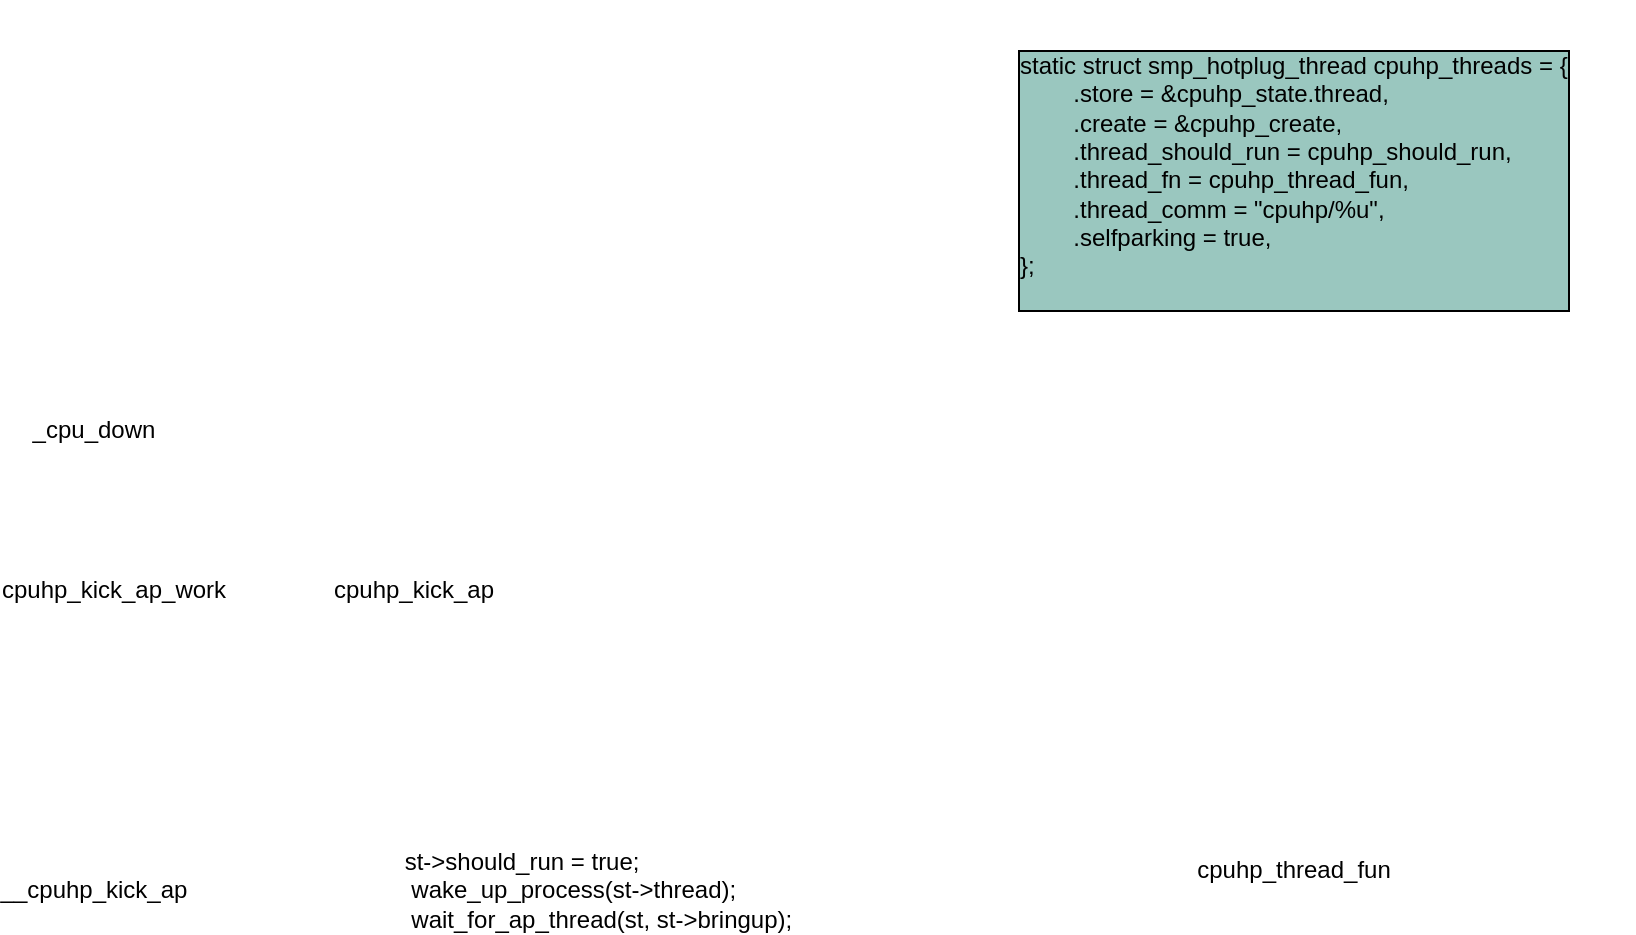 <mxfile version="24.0.7" type="github">
  <diagram name="第 1 页" id="pjOkcReL81XWh3SlLAwN">
    <mxGraphModel dx="2061" dy="1740" grid="1" gridSize="10" guides="0" tooltips="1" connect="1" arrows="1" fold="1" page="0" pageScale="1" pageWidth="827" pageHeight="1169" background="none" math="0" shadow="0">
      <root>
        <mxCell id="0" />
        <mxCell id="1" parent="0" />
        <mxCell id="pkQL5LsBE871X-KeNn5A-4" value="_cpu_down" style="text;strokeColor=none;align=center;fillColor=none;html=1;verticalAlign=middle;whiteSpace=wrap;rounded=0;" vertex="1" parent="1">
          <mxGeometry x="-120" y="-340" width="80" height="30" as="geometry" />
        </mxCell>
        <mxCell id="pkQL5LsBE871X-KeNn5A-5" value="cpuhp_kick_ap_work" style="text;strokeColor=none;align=center;fillColor=none;html=1;verticalAlign=middle;whiteSpace=wrap;rounded=0;" vertex="1" parent="1">
          <mxGeometry x="-100" y="-260" width="60" height="30" as="geometry" />
        </mxCell>
        <mxCell id="pkQL5LsBE871X-KeNn5A-6" value="cpuhp_kick_ap" style="text;strokeColor=none;align=center;fillColor=none;html=1;verticalAlign=middle;whiteSpace=wrap;rounded=0;" vertex="1" parent="1">
          <mxGeometry x="50" y="-260" width="60" height="30" as="geometry" />
        </mxCell>
        <mxCell id="pkQL5LsBE871X-KeNn5A-8" value="__cpuhp_kick_ap" style="text;strokeColor=none;align=center;fillColor=none;html=1;verticalAlign=middle;whiteSpace=wrap;rounded=0;" vertex="1" parent="1">
          <mxGeometry x="-110" y="-110" width="60" height="30" as="geometry" />
        </mxCell>
        <mxCell id="pkQL5LsBE871X-KeNn5A-9" value="&lt;div&gt;&amp;nbsp; &amp;nbsp; &amp;nbsp; &amp;nbsp;st-&amp;gt;should_run = true;&lt;/div&gt;&lt;div&gt;&lt;span style=&quot;white-space: normal;&quot;&gt;&lt;span style=&quot;white-space:pre&quot;&gt;&#x9;&lt;/span&gt;wake_up_process(st-&amp;gt;thread);&lt;/span&gt;&lt;/div&gt;&lt;div&gt;&lt;span style=&quot;white-space: normal;&quot;&gt;&lt;span style=&quot;white-space:pre&quot;&gt;&#x9;&lt;/span&gt;wait_for_ap_thread(st, st-&amp;gt;bringup);&lt;/span&gt;&lt;/div&gt;" style="text;strokeColor=none;align=left;fillColor=none;html=1;verticalAlign=middle;whiteSpace=wrap;rounded=0;" vertex="1" parent="1">
          <mxGeometry x="50" y="-110" width="300" height="30" as="geometry" />
        </mxCell>
        <mxCell id="pkQL5LsBE871X-KeNn5A-10" value="&lt;div&gt;static struct smp_hotplug_thread cpuhp_threads = {&lt;/div&gt;&lt;div&gt;&lt;span style=&quot;white-space: normal;&quot;&gt;&lt;span style=&quot;white-space:pre&quot;&gt;&#x9;&lt;/span&gt;.store = &amp;amp;cpuhp_state.thread,&lt;/span&gt;&lt;/div&gt;&lt;div&gt;&lt;span style=&quot;white-space: normal;&quot;&gt;&lt;span style=&quot;white-space:pre&quot;&gt;&#x9;&lt;/span&gt;.create = &amp;amp;cpuhp_create,&lt;/span&gt;&lt;/div&gt;&lt;div&gt;&lt;span style=&quot;white-space: normal;&quot;&gt;&lt;span style=&quot;white-space:pre&quot;&gt;&#x9;&lt;/span&gt;.thread_should_run = cpuhp_should_run,&lt;/span&gt;&lt;/div&gt;&lt;div&gt;&lt;span style=&quot;white-space: normal;&quot;&gt;&lt;span style=&quot;white-space:pre&quot;&gt;&#x9;&lt;/span&gt;.thread_fn = cpuhp_thread_fun,&lt;/span&gt;&lt;/div&gt;&lt;div&gt;&lt;span style=&quot;white-space: normal;&quot;&gt;&lt;span style=&quot;white-space:pre&quot;&gt;&#x9;&lt;/span&gt;.thread_comm = &quot;cpuhp/%u&quot;,&lt;/span&gt;&lt;/div&gt;&lt;div&gt;&lt;span style=&quot;white-space: normal;&quot;&gt;&lt;span style=&quot;white-space:pre&quot;&gt;&#x9;&lt;/span&gt;.selfparking = true,&lt;/span&gt;&lt;/div&gt;&lt;div&gt;};&lt;/div&gt;&lt;div&gt;&lt;br&gt;&lt;/div&gt;" style="text;strokeColor=none;align=left;fillColor=none;html=1;verticalAlign=middle;whiteSpace=wrap;rounded=0;labelBorderColor=default;labelBackgroundColor=#9AC7BF;" vertex="1" parent="1">
          <mxGeometry x="380" y="-540" width="310" height="180" as="geometry" />
        </mxCell>
        <mxCell id="pkQL5LsBE871X-KeNn5A-12" value="cpuhp_thread_fun" style="text;strokeColor=none;align=center;fillColor=none;html=1;verticalAlign=middle;whiteSpace=wrap;rounded=0;" vertex="1" parent="1">
          <mxGeometry x="490" y="-120" width="60" height="30" as="geometry" />
        </mxCell>
      </root>
    </mxGraphModel>
  </diagram>
</mxfile>
